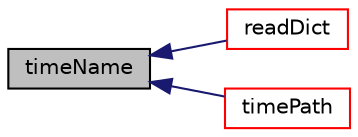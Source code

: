 digraph "timeName"
{
  bgcolor="transparent";
  edge [fontname="Helvetica",fontsize="10",labelfontname="Helvetica",labelfontsize="10"];
  node [fontname="Helvetica",fontsize="10",shape=record];
  rankdir="LR";
  Node1 [label="timeName",height=0.2,width=0.4,color="black", fillcolor="grey75", style="filled", fontcolor="black"];
  Node1 -> Node2 [dir="back",color="midnightblue",fontsize="10",style="solid",fontname="Helvetica"];
  Node2 [label="readDict",height=0.2,width=0.4,color="red",URL="$a02606.html#a09f8bbb748b599cf713fa2e07ec7e0b4",tooltip="Read the control dictionary and set the write controls etc. "];
  Node1 -> Node3 [dir="back",color="midnightblue",fontsize="10",style="solid",fontname="Helvetica"];
  Node3 [label="timePath",height=0.2,width=0.4,color="red",URL="$a02606.html#aaa23ffa3c0097d1ee601ffba3a9dee8b",tooltip="Return current time path. "];
}
